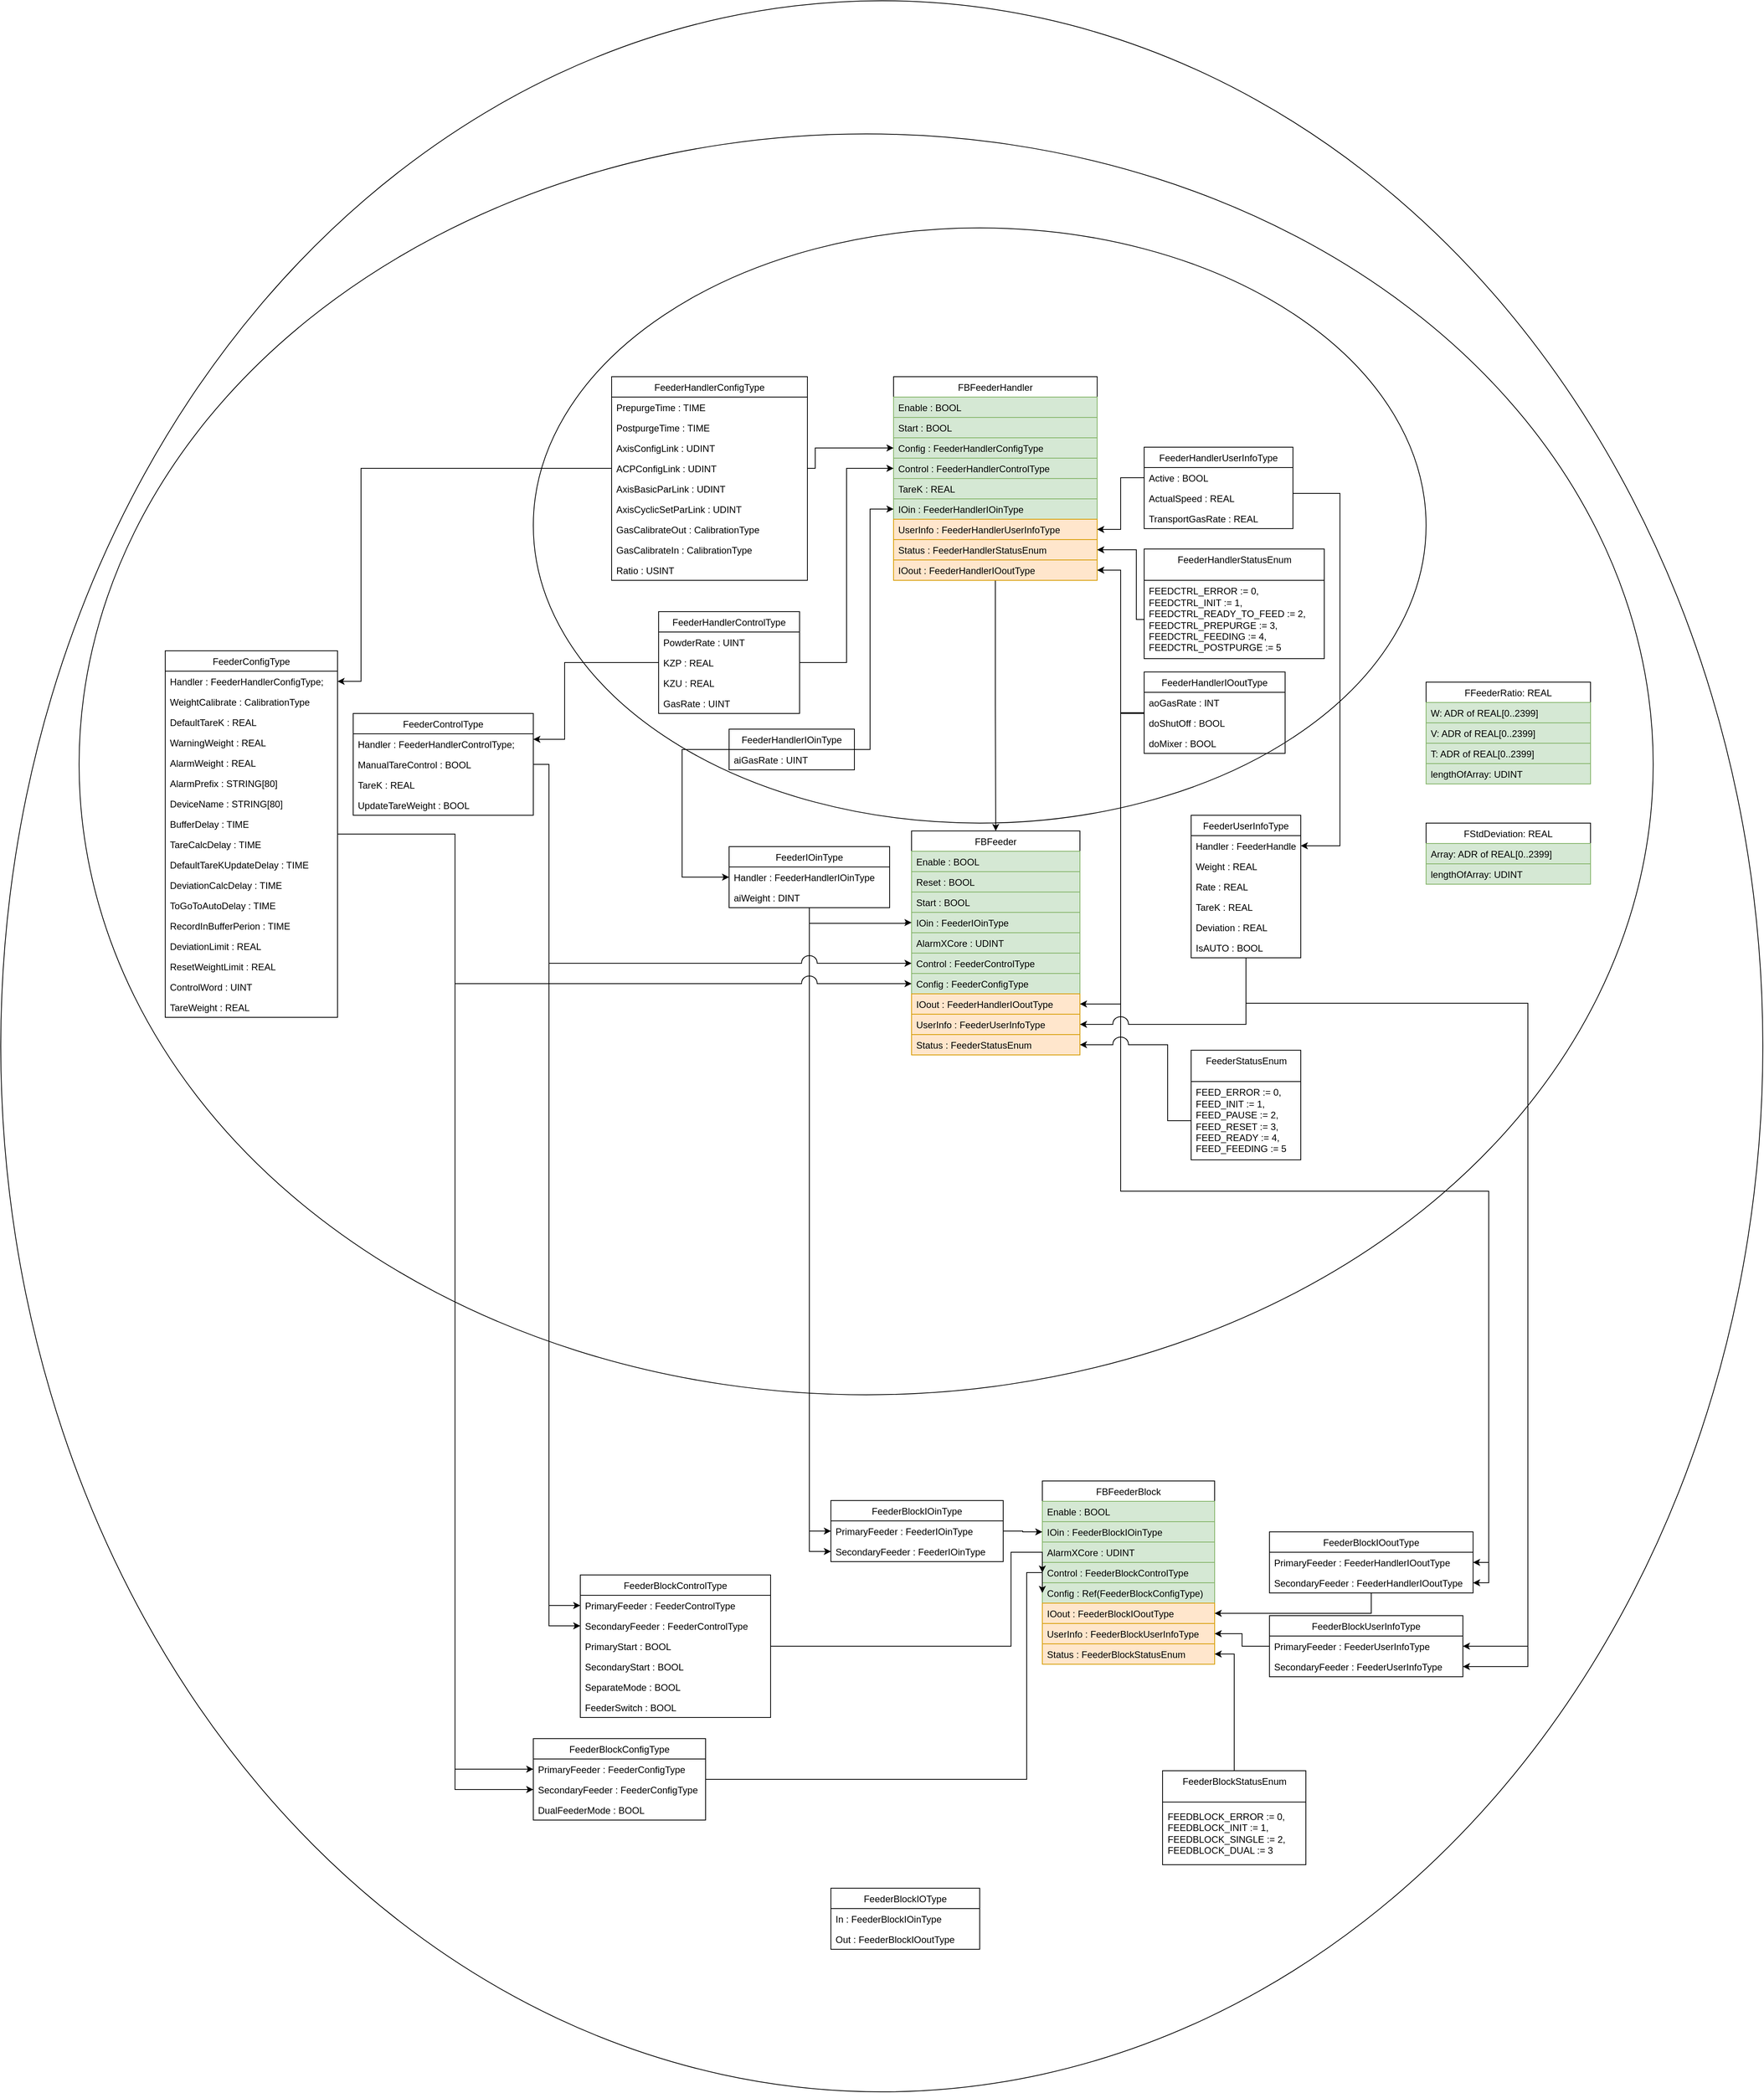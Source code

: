 <mxfile version="14.4.3" type="device"><diagram id="PFx3StOOT5Sb36CSSiI3" name="FeederLib"><mxGraphModel dx="2500" dy="2136" grid="1" gridSize="10" guides="1" tooltips="1" connect="1" arrows="1" fold="1" page="1" pageScale="1" pageWidth="827" pageHeight="1169" math="0" shadow="0"><root><mxCell id="0"/><mxCell id="1" parent="0"/><mxCell id="5u2CHiHhPPnawDWOBCw7-162" value="" style="ellipse;whiteSpace=wrap;html=1;" parent="1" vertex="1"><mxGeometry x="-820" y="-450" width="2250" height="2670" as="geometry"/></mxCell><mxCell id="5u2CHiHhPPnawDWOBCw7-134" style="edgeStyle=orthogonalEdgeStyle;rounded=0;orthogonalLoop=1;jettySize=auto;html=1;entryX=0;entryY=0.5;entryDx=0;entryDy=0;" parent="1" source="5u2CHiHhPPnawDWOBCw7-79" target="5u2CHiHhPPnawDWOBCw7-122" edge="1"><mxGeometry relative="1" as="geometry"/></mxCell><mxCell id="5u2CHiHhPPnawDWOBCw7-106" value="" style="ellipse;whiteSpace=wrap;html=1;" parent="1" vertex="1"><mxGeometry x="-720" y="-280" width="2010" height="1610" as="geometry"/></mxCell><mxCell id="5u2CHiHhPPnawDWOBCw7-103" value="" style="ellipse;whiteSpace=wrap;html=1;" parent="1" vertex="1"><mxGeometry x="-140" y="-160" width="1140" height="760" as="geometry"/></mxCell><mxCell id="8RqYF1YP7LYsvaY_RTSI-1" value="FFeederRatio: REAL" style="swimlane;fontStyle=0;childLayout=stackLayout;horizontal=1;startSize=26;fillColor=none;horizontalStack=0;resizeParent=1;resizeParentMax=0;resizeLast=0;collapsible=1;marginBottom=0;" parent="1" vertex="1"><mxGeometry x="1000" y="420" width="210" height="130" as="geometry"/></mxCell><mxCell id="8RqYF1YP7LYsvaY_RTSI-2" value="W: ADR of REAL[0..2399]" style="text;strokeColor=#82b366;fillColor=#d5e8d4;align=left;verticalAlign=top;spacingLeft=4;spacingRight=4;overflow=hidden;rotatable=0;points=[[0,0.5],[1,0.5]];portConstraint=eastwest;" parent="8RqYF1YP7LYsvaY_RTSI-1" vertex="1"><mxGeometry y="26" width="210" height="26" as="geometry"/></mxCell><mxCell id="8RqYF1YP7LYsvaY_RTSI-3" value="V: ADR of REAL[0..2399]" style="text;strokeColor=#82b366;fillColor=#d5e8d4;align=left;verticalAlign=top;spacingLeft=4;spacingRight=4;overflow=hidden;rotatable=0;points=[[0,0.5],[1,0.5]];portConstraint=eastwest;" parent="8RqYF1YP7LYsvaY_RTSI-1" vertex="1"><mxGeometry y="52" width="210" height="26" as="geometry"/></mxCell><mxCell id="8RqYF1YP7LYsvaY_RTSI-4" value="T: ADR of REAL[0..2399]" style="text;strokeColor=#82b366;fillColor=#d5e8d4;align=left;verticalAlign=top;spacingLeft=4;spacingRight=4;overflow=hidden;rotatable=0;points=[[0,0.5],[1,0.5]];portConstraint=eastwest;" parent="8RqYF1YP7LYsvaY_RTSI-1" vertex="1"><mxGeometry y="78" width="210" height="26" as="geometry"/></mxCell><mxCell id="8RqYF1YP7LYsvaY_RTSI-9" value="lengthOfArray: UDINT" style="text;strokeColor=#82b366;fillColor=#d5e8d4;align=left;verticalAlign=top;spacingLeft=4;spacingRight=4;overflow=hidden;rotatable=0;points=[[0,0.5],[1,0.5]];portConstraint=eastwest;" parent="8RqYF1YP7LYsvaY_RTSI-1" vertex="1"><mxGeometry y="104" width="210" height="26" as="geometry"/></mxCell><mxCell id="8RqYF1YP7LYsvaY_RTSI-5" value="FStdDeviation: REAL" style="swimlane;fontStyle=0;childLayout=stackLayout;horizontal=1;startSize=26;fillColor=none;horizontalStack=0;resizeParent=1;resizeParentMax=0;resizeLast=0;collapsible=1;marginBottom=0;" parent="1" vertex="1"><mxGeometry x="1000" y="600" width="210" height="78" as="geometry"/></mxCell><mxCell id="8RqYF1YP7LYsvaY_RTSI-6" value="Array: ADR of REAL[0..2399]" style="text;strokeColor=#82b366;fillColor=#d5e8d4;align=left;verticalAlign=top;spacingLeft=4;spacingRight=4;overflow=hidden;rotatable=0;points=[[0,0.5],[1,0.5]];portConstraint=eastwest;" parent="8RqYF1YP7LYsvaY_RTSI-5" vertex="1"><mxGeometry y="26" width="210" height="26" as="geometry"/></mxCell><mxCell id="8RqYF1YP7LYsvaY_RTSI-10" value="lengthOfArray: UDINT" style="text;strokeColor=#82b366;fillColor=#d5e8d4;align=left;verticalAlign=top;spacingLeft=4;spacingRight=4;overflow=hidden;rotatable=0;points=[[0,0.5],[1,0.5]];portConstraint=eastwest;" parent="8RqYF1YP7LYsvaY_RTSI-5" vertex="1"><mxGeometry y="52" width="210" height="26" as="geometry"/></mxCell><mxCell id="5u2CHiHhPPnawDWOBCw7-104" style="edgeStyle=orthogonalEdgeStyle;rounded=0;orthogonalLoop=1;jettySize=auto;html=1;entryX=0.5;entryY=0;entryDx=0;entryDy=0;" parent="1" source="KGiJRa7N34MiHcjZJKV6-1" target="5u2CHiHhPPnawDWOBCw7-32" edge="1"><mxGeometry relative="1" as="geometry"/></mxCell><mxCell id="KGiJRa7N34MiHcjZJKV6-1" value="FBFeederHandler" style="swimlane;fontStyle=0;childLayout=stackLayout;horizontal=1;startSize=26;fillColor=none;horizontalStack=0;resizeParent=1;resizeParentMax=0;resizeLast=0;collapsible=1;marginBottom=0;" parent="1" vertex="1"><mxGeometry x="320" y="30" width="260" height="260" as="geometry"/></mxCell><mxCell id="5u2CHiHhPPnawDWOBCw7-23" value="Enable : BOOL" style="text;strokeColor=#82b366;fillColor=#d5e8d4;align=left;verticalAlign=top;spacingLeft=4;spacingRight=4;overflow=hidden;rotatable=0;points=[[0,0.5],[1,0.5]];portConstraint=eastwest;" parent="KGiJRa7N34MiHcjZJKV6-1" vertex="1"><mxGeometry y="26" width="260" height="26" as="geometry"/></mxCell><mxCell id="KGiJRa7N34MiHcjZJKV6-2" value="Start : BOOL" style="text;strokeColor=#82b366;fillColor=#d5e8d4;align=left;verticalAlign=top;spacingLeft=4;spacingRight=4;overflow=hidden;rotatable=0;points=[[0,0.5],[1,0.5]];portConstraint=eastwest;" parent="KGiJRa7N34MiHcjZJKV6-1" vertex="1"><mxGeometry y="52" width="260" height="26" as="geometry"/></mxCell><mxCell id="KGiJRa7N34MiHcjZJKV6-3" value="Config : FeederHandlerConfigType" style="text;strokeColor=#82b366;fillColor=#d5e8d4;align=left;verticalAlign=top;spacingLeft=4;spacingRight=4;overflow=hidden;rotatable=0;points=[[0,0.5],[1,0.5]];portConstraint=eastwest;" parent="KGiJRa7N34MiHcjZJKV6-1" vertex="1"><mxGeometry y="78" width="260" height="26" as="geometry"/></mxCell><mxCell id="KGiJRa7N34MiHcjZJKV6-6" value="Control : FeederHandlerControlType" style="text;strokeColor=#82b366;fillColor=#d5e8d4;align=left;verticalAlign=top;spacingLeft=4;spacingRight=4;overflow=hidden;rotatable=0;points=[[0,0.5],[1,0.5]];portConstraint=eastwest;" parent="KGiJRa7N34MiHcjZJKV6-1" vertex="1"><mxGeometry y="104" width="260" height="26" as="geometry"/></mxCell><mxCell id="KGiJRa7N34MiHcjZJKV6-4" value="TareK : REAL" style="text;strokeColor=#82b366;fillColor=#d5e8d4;align=left;verticalAlign=top;spacingLeft=4;spacingRight=4;overflow=hidden;rotatable=0;points=[[0,0.5],[1,0.5]];portConstraint=eastwest;" parent="KGiJRa7N34MiHcjZJKV6-1" vertex="1"><mxGeometry y="130" width="260" height="26" as="geometry"/></mxCell><mxCell id="KGiJRa7N34MiHcjZJKV6-9" value="IOin : FeederHandlerIOinType" style="text;strokeColor=#82b366;fillColor=#d5e8d4;align=left;verticalAlign=top;spacingLeft=4;spacingRight=4;overflow=hidden;rotatable=0;points=[[0,0.5],[1,0.5]];portConstraint=eastwest;" parent="KGiJRa7N34MiHcjZJKV6-1" vertex="1"><mxGeometry y="156" width="260" height="26" as="geometry"/></mxCell><mxCell id="KGiJRa7N34MiHcjZJKV6-15" value="UserInfo : FeederHandlerUserInfoType" style="text;strokeColor=#d79b00;fillColor=#ffe6cc;align=left;verticalAlign=top;spacingLeft=4;spacingRight=4;overflow=hidden;rotatable=0;points=[[0,0.5],[1,0.5]];portConstraint=eastwest;" parent="KGiJRa7N34MiHcjZJKV6-1" vertex="1"><mxGeometry y="182" width="260" height="26" as="geometry"/></mxCell><mxCell id="KGiJRa7N34MiHcjZJKV6-14" value="Status : FeederHandlerStatusEnum" style="text;strokeColor=#d79b00;fillColor=#ffe6cc;align=left;verticalAlign=top;spacingLeft=4;spacingRight=4;overflow=hidden;rotatable=0;points=[[0,0.5],[1,0.5]];portConstraint=eastwest;" parent="KGiJRa7N34MiHcjZJKV6-1" vertex="1"><mxGeometry y="208" width="260" height="26" as="geometry"/></mxCell><mxCell id="KGiJRa7N34MiHcjZJKV6-13" value="IOout : FeederHandlerIOoutType" style="text;strokeColor=#d79b00;fillColor=#ffe6cc;align=left;verticalAlign=top;spacingLeft=4;spacingRight=4;overflow=hidden;rotatable=0;points=[[0,0.5],[1,0.5]];portConstraint=eastwest;" parent="KGiJRa7N34MiHcjZJKV6-1" vertex="1"><mxGeometry y="234" width="260" height="26" as="geometry"/></mxCell><mxCell id="KGiJRa7N34MiHcjZJKV6-16" value="FeederHandlerStatusEnum" style="swimlane;fontStyle=0;align=center;verticalAlign=top;childLayout=stackLayout;horizontal=1;startSize=40;horizontalStack=0;resizeParent=1;resizeParentMax=0;resizeLast=0;collapsible=0;marginBottom=0;html=1;" parent="1" vertex="1"><mxGeometry x="640" y="250" width="230" height="140" as="geometry"/></mxCell><mxCell id="KGiJRa7N34MiHcjZJKV6-17" value="&lt;div&gt;FEEDCTRL_ERROR := 0,&lt;/div&gt;&lt;div&gt;&lt;span&gt;&#9;&#9;&lt;/span&gt;FEEDCTRL_INIT := 1,&lt;/div&gt;&lt;div&gt;&lt;span&gt;&#9;&#9;&lt;/span&gt;FEEDCTRL_READY_TO_FEED := 2,&lt;/div&gt;&lt;div&gt;&lt;span&gt;&#9;&#9;&lt;/span&gt;FEEDCTRL_PREPURGE := 3,&lt;/div&gt;&lt;div&gt;&lt;span&gt;&#9;&#9;&lt;/span&gt;FEEDCTRL_FEEDING := 4,&lt;/div&gt;&lt;div&gt;&lt;span&gt;&#9;&#9;&lt;/span&gt;FEEDCTRL_POSTPURGE := 5&lt;/div&gt;" style="text;html=1;strokeColor=none;fillColor=none;align=left;verticalAlign=middle;spacingLeft=4;spacingRight=4;overflow=hidden;rotatable=0;points=[[0,0.5],[1,0.5]];portConstraint=eastwest;" parent="KGiJRa7N34MiHcjZJKV6-16" vertex="1"><mxGeometry y="40" width="230" height="100" as="geometry"/></mxCell><mxCell id="OFoo3zkViVfOqVARosol-1" value="FeederHandlerControlType" style="swimlane;fontStyle=0;childLayout=stackLayout;horizontal=1;startSize=26;fillColor=none;horizontalStack=0;resizeParent=1;resizeParentMax=0;resizeLast=0;collapsible=1;marginBottom=0;" parent="1" vertex="1"><mxGeometry x="20" y="330" width="180" height="130" as="geometry"/></mxCell><mxCell id="OFoo3zkViVfOqVARosol-2" value="PowderRate : UINT" style="text;strokeColor=none;fillColor=none;align=left;verticalAlign=top;spacingLeft=4;spacingRight=4;overflow=hidden;rotatable=0;points=[[0,0.5],[1,0.5]];portConstraint=eastwest;" parent="OFoo3zkViVfOqVARosol-1" vertex="1"><mxGeometry y="26" width="180" height="26" as="geometry"/></mxCell><mxCell id="OFoo3zkViVfOqVARosol-3" value="KZP : REAL" style="text;strokeColor=none;fillColor=none;align=left;verticalAlign=top;spacingLeft=4;spacingRight=4;overflow=hidden;rotatable=0;points=[[0,0.5],[1,0.5]];portConstraint=eastwest;" parent="OFoo3zkViVfOqVARosol-1" vertex="1"><mxGeometry y="52" width="180" height="26" as="geometry"/></mxCell><mxCell id="OFoo3zkViVfOqVARosol-4" value="KZU : REAL" style="text;strokeColor=none;fillColor=none;align=left;verticalAlign=top;spacingLeft=4;spacingRight=4;overflow=hidden;rotatable=0;points=[[0,0.5],[1,0.5]];portConstraint=eastwest;" parent="OFoo3zkViVfOqVARosol-1" vertex="1"><mxGeometry y="78" width="180" height="26" as="geometry"/></mxCell><mxCell id="5u2CHiHhPPnawDWOBCw7-1" value="GasRate : UINT" style="text;strokeColor=none;fillColor=none;align=left;verticalAlign=top;spacingLeft=4;spacingRight=4;overflow=hidden;rotatable=0;points=[[0,0.5],[1,0.5]];portConstraint=eastwest;" parent="OFoo3zkViVfOqVARosol-1" vertex="1"><mxGeometry y="104" width="180" height="26" as="geometry"/></mxCell><mxCell id="OFoo3zkViVfOqVARosol-5" value="FeederHandlerConfigType" style="swimlane;fontStyle=0;childLayout=stackLayout;horizontal=1;startSize=26;fillColor=none;horizontalStack=0;resizeParent=1;resizeParentMax=0;resizeLast=0;collapsible=1;marginBottom=0;" parent="1" vertex="1"><mxGeometry x="-40" y="30" width="250" height="260" as="geometry"/></mxCell><mxCell id="OFoo3zkViVfOqVARosol-6" value="PrepurgeTime : TIME" style="text;strokeColor=none;fillColor=none;align=left;verticalAlign=top;spacingLeft=4;spacingRight=4;overflow=hidden;rotatable=0;points=[[0,0.5],[1,0.5]];portConstraint=eastwest;" parent="OFoo3zkViVfOqVARosol-5" vertex="1"><mxGeometry y="26" width="250" height="26" as="geometry"/></mxCell><mxCell id="OFoo3zkViVfOqVARosol-7" value="PostpurgeTime : TIME" style="text;strokeColor=none;fillColor=none;align=left;verticalAlign=top;spacingLeft=4;spacingRight=4;overflow=hidden;rotatable=0;points=[[0,0.5],[1,0.5]];portConstraint=eastwest;" parent="OFoo3zkViVfOqVARosol-5" vertex="1"><mxGeometry y="52" width="250" height="26" as="geometry"/></mxCell><mxCell id="OFoo3zkViVfOqVARosol-8" value="AxisConfigLink : UDINT" style="text;strokeColor=none;fillColor=none;align=left;verticalAlign=top;spacingLeft=4;spacingRight=4;overflow=hidden;rotatable=0;points=[[0,0.5],[1,0.5]];portConstraint=eastwest;" parent="OFoo3zkViVfOqVARosol-5" vertex="1"><mxGeometry y="78" width="250" height="26" as="geometry"/></mxCell><mxCell id="5u2CHiHhPPnawDWOBCw7-2" value="ACPConfigLink : UDINT" style="text;strokeColor=none;fillColor=none;align=left;verticalAlign=top;spacingLeft=4;spacingRight=4;overflow=hidden;rotatable=0;points=[[0,0.5],[1,0.5]];portConstraint=eastwest;" parent="OFoo3zkViVfOqVARosol-5" vertex="1"><mxGeometry y="104" width="250" height="26" as="geometry"/></mxCell><mxCell id="5u2CHiHhPPnawDWOBCw7-5" value="AxisBasicParLink : UDINT" style="text;strokeColor=none;fillColor=none;align=left;verticalAlign=top;spacingLeft=4;spacingRight=4;overflow=hidden;rotatable=0;points=[[0,0.5],[1,0.5]];portConstraint=eastwest;" parent="OFoo3zkViVfOqVARosol-5" vertex="1"><mxGeometry y="130" width="250" height="26" as="geometry"/></mxCell><mxCell id="5u2CHiHhPPnawDWOBCw7-4" value="AxisCyclicSetParLink : UDINT" style="text;strokeColor=none;fillColor=none;align=left;verticalAlign=top;spacingLeft=4;spacingRight=4;overflow=hidden;rotatable=0;points=[[0,0.5],[1,0.5]];portConstraint=eastwest;" parent="OFoo3zkViVfOqVARosol-5" vertex="1"><mxGeometry y="156" width="250" height="26" as="geometry"/></mxCell><mxCell id="5u2CHiHhPPnawDWOBCw7-3" value="GasCalibrateOut : CalibrationType" style="text;strokeColor=none;fillColor=none;align=left;verticalAlign=top;spacingLeft=4;spacingRight=4;overflow=hidden;rotatable=0;points=[[0,0.5],[1,0.5]];portConstraint=eastwest;" parent="OFoo3zkViVfOqVARosol-5" vertex="1"><mxGeometry y="182" width="250" height="26" as="geometry"/></mxCell><mxCell id="mauiOWJQkR4dMBr0RrGi-1" value="GasCalibrateIn : CalibrationType" style="text;strokeColor=none;fillColor=none;align=left;verticalAlign=top;spacingLeft=4;spacingRight=4;overflow=hidden;rotatable=0;points=[[0,0.5],[1,0.5]];portConstraint=eastwest;" parent="OFoo3zkViVfOqVARosol-5" vertex="1"><mxGeometry y="208" width="250" height="26" as="geometry"/></mxCell><mxCell id="5u2CHiHhPPnawDWOBCw7-6" value="Ratio : USINT" style="text;strokeColor=none;fillColor=none;align=left;verticalAlign=top;spacingLeft=4;spacingRight=4;overflow=hidden;rotatable=0;points=[[0,0.5],[1,0.5]];portConstraint=eastwest;" parent="OFoo3zkViVfOqVARosol-5" vertex="1"><mxGeometry y="234" width="250" height="26" as="geometry"/></mxCell><mxCell id="5u2CHiHhPPnawDWOBCw7-155" style="edgeStyle=orthogonalEdgeStyle;rounded=0;jumpStyle=arc;jumpSize=20;orthogonalLoop=1;jettySize=auto;html=1;entryX=1;entryY=0.5;entryDx=0;entryDy=0;" parent="1" source="5u2CHiHhPPnawDWOBCw7-7" target="5u2CHiHhPPnawDWOBCw7-125" edge="1"><mxGeometry relative="1" as="geometry"><Array as="points"><mxPoint x="610" y="459"/><mxPoint x="610" y="1070"/><mxPoint x="1080" y="1070"/><mxPoint x="1080" y="1544"/></Array></mxGeometry></mxCell><mxCell id="5u2CHiHhPPnawDWOBCw7-156" style="edgeStyle=orthogonalEdgeStyle;rounded=0;jumpStyle=arc;jumpSize=20;orthogonalLoop=1;jettySize=auto;html=1;entryX=1;entryY=0.5;entryDx=0;entryDy=0;" parent="1" source="5u2CHiHhPPnawDWOBCw7-7" target="5u2CHiHhPPnawDWOBCw7-126" edge="1"><mxGeometry relative="1" as="geometry"><Array as="points"><mxPoint x="610" y="459"/><mxPoint x="610" y="1070"/><mxPoint x="1080" y="1070"/><mxPoint x="1080" y="1570"/></Array></mxGeometry></mxCell><mxCell id="5u2CHiHhPPnawDWOBCw7-7" value="FeederHandlerIOoutType" style="swimlane;fontStyle=0;childLayout=stackLayout;horizontal=1;startSize=26;fillColor=none;horizontalStack=0;resizeParent=1;resizeParentMax=0;resizeLast=0;collapsible=1;marginBottom=0;" parent="1" vertex="1"><mxGeometry x="640" y="407" width="180" height="104" as="geometry"/></mxCell><mxCell id="5u2CHiHhPPnawDWOBCw7-8" value="aoGasRate : INT" style="text;strokeColor=none;fillColor=none;align=left;verticalAlign=top;spacingLeft=4;spacingRight=4;overflow=hidden;rotatable=0;points=[[0,0.5],[1,0.5]];portConstraint=eastwest;" parent="5u2CHiHhPPnawDWOBCw7-7" vertex="1"><mxGeometry y="26" width="180" height="26" as="geometry"/></mxCell><mxCell id="5u2CHiHhPPnawDWOBCw7-9" value="doShutOff : BOOL" style="text;strokeColor=none;fillColor=none;align=left;verticalAlign=top;spacingLeft=4;spacingRight=4;overflow=hidden;rotatable=0;points=[[0,0.5],[1,0.5]];portConstraint=eastwest;" parent="5u2CHiHhPPnawDWOBCw7-7" vertex="1"><mxGeometry y="52" width="180" height="26" as="geometry"/></mxCell><mxCell id="5u2CHiHhPPnawDWOBCw7-10" value="doMixer : BOOL" style="text;strokeColor=none;fillColor=none;align=left;verticalAlign=top;spacingLeft=4;spacingRight=4;overflow=hidden;rotatable=0;points=[[0,0.5],[1,0.5]];portConstraint=eastwest;" parent="5u2CHiHhPPnawDWOBCw7-7" vertex="1"><mxGeometry y="78" width="180" height="26" as="geometry"/></mxCell><mxCell id="5u2CHiHhPPnawDWOBCw7-27" style="edgeStyle=orthogonalEdgeStyle;rounded=0;orthogonalLoop=1;jettySize=auto;html=1;exitX=1;exitY=0.5;exitDx=0;exitDy=0;" parent="1" source="5u2CHiHhPPnawDWOBCw7-11" target="KGiJRa7N34MiHcjZJKV6-9" edge="1"><mxGeometry relative="1" as="geometry"><Array as="points"><mxPoint x="290" y="506"/><mxPoint x="290" y="199"/></Array></mxGeometry></mxCell><mxCell id="5u2CHiHhPPnawDWOBCw7-91" style="edgeStyle=orthogonalEdgeStyle;rounded=0;orthogonalLoop=1;jettySize=auto;html=1;" parent="1" source="5u2CHiHhPPnawDWOBCw7-11" target="5u2CHiHhPPnawDWOBCw7-80" edge="1"><mxGeometry relative="1" as="geometry"><Array as="points"><mxPoint x="50" y="506.0"/><mxPoint x="50" y="669"/></Array></mxGeometry></mxCell><mxCell id="5u2CHiHhPPnawDWOBCw7-11" value="FeederHandlerIOinType" style="swimlane;fontStyle=0;childLayout=stackLayout;horizontal=1;startSize=26;fillColor=none;horizontalStack=0;resizeParent=1;resizeParentMax=0;resizeLast=0;collapsible=1;marginBottom=0;" parent="1" vertex="1"><mxGeometry x="110" y="480" width="160" height="52" as="geometry"/></mxCell><mxCell id="5u2CHiHhPPnawDWOBCw7-12" value="aiGasRate : UINT" style="text;strokeColor=none;fillColor=none;align=left;verticalAlign=top;spacingLeft=4;spacingRight=4;overflow=hidden;rotatable=0;points=[[0,0.5],[1,0.5]];portConstraint=eastwest;" parent="5u2CHiHhPPnawDWOBCw7-11" vertex="1"><mxGeometry y="26" width="160" height="26" as="geometry"/></mxCell><mxCell id="5u2CHiHhPPnawDWOBCw7-102" style="edgeStyle=orthogonalEdgeStyle;rounded=0;orthogonalLoop=1;jettySize=auto;html=1;entryX=1;entryY=0.5;entryDx=0;entryDy=0;" parent="1" source="5u2CHiHhPPnawDWOBCw7-15" target="5u2CHiHhPPnawDWOBCw7-93" edge="1"><mxGeometry relative="1" as="geometry"><Array as="points"><mxPoint x="890" y="179"/><mxPoint x="890" y="629"/></Array></mxGeometry></mxCell><mxCell id="5u2CHiHhPPnawDWOBCw7-15" value="FeederHandlerUserInfoType" style="swimlane;fontStyle=0;childLayout=stackLayout;horizontal=1;startSize=26;fillColor=none;horizontalStack=0;resizeParent=1;resizeParentMax=0;resizeLast=0;collapsible=1;marginBottom=0;" parent="1" vertex="1"><mxGeometry x="640" y="120" width="190" height="104" as="geometry"/></mxCell><mxCell id="5u2CHiHhPPnawDWOBCw7-16" value="Active : BOOL" style="text;strokeColor=none;fillColor=none;align=left;verticalAlign=top;spacingLeft=4;spacingRight=4;overflow=hidden;rotatable=0;points=[[0,0.5],[1,0.5]];portConstraint=eastwest;" parent="5u2CHiHhPPnawDWOBCw7-15" vertex="1"><mxGeometry y="26" width="190" height="26" as="geometry"/></mxCell><mxCell id="5u2CHiHhPPnawDWOBCw7-17" value="ActualSpeed : REAL" style="text;strokeColor=none;fillColor=none;align=left;verticalAlign=top;spacingLeft=4;spacingRight=4;overflow=hidden;rotatable=0;points=[[0,0.5],[1,0.5]];portConstraint=eastwest;" parent="5u2CHiHhPPnawDWOBCw7-15" vertex="1"><mxGeometry y="52" width="190" height="26" as="geometry"/></mxCell><mxCell id="mauiOWJQkR4dMBr0RrGi-2" value="TransportGasRate : REAL" style="text;strokeColor=none;fillColor=none;align=left;verticalAlign=top;spacingLeft=4;spacingRight=4;overflow=hidden;rotatable=0;points=[[0,0.5],[1,0.5]];portConstraint=eastwest;" parent="5u2CHiHhPPnawDWOBCw7-15" vertex="1"><mxGeometry y="78" width="190" height="26" as="geometry"/></mxCell><mxCell id="5u2CHiHhPPnawDWOBCw7-25" style="edgeStyle=orthogonalEdgeStyle;rounded=0;orthogonalLoop=1;jettySize=auto;html=1;exitX=1;exitY=0.5;exitDx=0;exitDy=0;" parent="1" source="5u2CHiHhPPnawDWOBCw7-2" target="KGiJRa7N34MiHcjZJKV6-3" edge="1"><mxGeometry relative="1" as="geometry"><Array as="points"><mxPoint x="220" y="147"/><mxPoint x="220" y="121"/></Array></mxGeometry></mxCell><mxCell id="5u2CHiHhPPnawDWOBCw7-26" style="edgeStyle=orthogonalEdgeStyle;rounded=0;orthogonalLoop=1;jettySize=auto;html=1;exitX=1;exitY=0.5;exitDx=0;exitDy=0;entryX=0;entryY=0.5;entryDx=0;entryDy=0;" parent="1" source="OFoo3zkViVfOqVARosol-3" target="KGiJRa7N34MiHcjZJKV6-6" edge="1"><mxGeometry relative="1" as="geometry"/></mxCell><mxCell id="5u2CHiHhPPnawDWOBCw7-28" style="edgeStyle=orthogonalEdgeStyle;rounded=0;orthogonalLoop=1;jettySize=auto;html=1;exitX=0;exitY=0.5;exitDx=0;exitDy=0;" parent="1" source="KGiJRa7N34MiHcjZJKV6-17" target="KGiJRa7N34MiHcjZJKV6-14" edge="1"><mxGeometry relative="1" as="geometry"><Array as="points"><mxPoint x="630" y="340"/><mxPoint x="630" y="251"/></Array></mxGeometry></mxCell><mxCell id="5u2CHiHhPPnawDWOBCw7-29" style="edgeStyle=orthogonalEdgeStyle;rounded=0;orthogonalLoop=1;jettySize=auto;html=1;exitX=0;exitY=0.5;exitDx=0;exitDy=0;entryX=1;entryY=0.5;entryDx=0;entryDy=0;" parent="1" source="5u2CHiHhPPnawDWOBCw7-9" target="KGiJRa7N34MiHcjZJKV6-13" edge="1"><mxGeometry relative="1" as="geometry"><Array as="points"><mxPoint x="640" y="460"/><mxPoint x="610" y="460"/><mxPoint x="610" y="277"/></Array></mxGeometry></mxCell><mxCell id="5u2CHiHhPPnawDWOBCw7-31" style="edgeStyle=orthogonalEdgeStyle;rounded=0;orthogonalLoop=1;jettySize=auto;html=1;exitX=0;exitY=0.5;exitDx=0;exitDy=0;entryX=1;entryY=0.75;entryDx=0;entryDy=0;" parent="1" source="5u2CHiHhPPnawDWOBCw7-16" target="KGiJRa7N34MiHcjZJKV6-1" edge="1"><mxGeometry relative="1" as="geometry"/></mxCell><mxCell id="5u2CHiHhPPnawDWOBCw7-32" value="FBFeeder" style="swimlane;fontStyle=0;childLayout=stackLayout;horizontal=1;startSize=26;fillColor=none;horizontalStack=0;resizeParent=1;resizeParentMax=0;resizeLast=0;collapsible=1;marginBottom=0;" parent="1" vertex="1"><mxGeometry x="343" y="610" width="215" height="286" as="geometry"/></mxCell><mxCell id="5u2CHiHhPPnawDWOBCw7-33" value="Enable : BOOL" style="text;strokeColor=#82b366;fillColor=#d5e8d4;align=left;verticalAlign=top;spacingLeft=4;spacingRight=4;overflow=hidden;rotatable=0;points=[[0,0.5],[1,0.5]];portConstraint=eastwest;" parent="5u2CHiHhPPnawDWOBCw7-32" vertex="1"><mxGeometry y="26" width="215" height="26" as="geometry"/></mxCell><mxCell id="5u2CHiHhPPnawDWOBCw7-43" value="Reset : BOOL" style="text;strokeColor=#82b366;fillColor=#d5e8d4;align=left;verticalAlign=top;spacingLeft=4;spacingRight=4;overflow=hidden;rotatable=0;points=[[0,0.5],[1,0.5]];portConstraint=eastwest;" parent="5u2CHiHhPPnawDWOBCw7-32" vertex="1"><mxGeometry y="52" width="215" height="26" as="geometry"/></mxCell><mxCell id="5u2CHiHhPPnawDWOBCw7-42" value="Start : BOOL" style="text;strokeColor=#82b366;fillColor=#d5e8d4;align=left;verticalAlign=top;spacingLeft=4;spacingRight=4;overflow=hidden;rotatable=0;points=[[0,0.5],[1,0.5]];portConstraint=eastwest;" parent="5u2CHiHhPPnawDWOBCw7-32" vertex="1"><mxGeometry y="78" width="215" height="26" as="geometry"/></mxCell><mxCell id="5u2CHiHhPPnawDWOBCw7-39" value="IOin : FeederIOinType" style="text;strokeColor=#82b366;fillColor=#d5e8d4;align=left;verticalAlign=top;spacingLeft=4;spacingRight=4;overflow=hidden;rotatable=0;points=[[0,0.5],[1,0.5]];portConstraint=eastwest;" parent="5u2CHiHhPPnawDWOBCw7-32" vertex="1"><mxGeometry y="104" width="215" height="26" as="geometry"/></mxCell><mxCell id="jcFGs0P9IIR-oYQW2AIj-1" value="AlarmXCore : UDINT" style="text;strokeColor=#82b366;fillColor=#d5e8d4;align=left;verticalAlign=top;spacingLeft=4;spacingRight=4;overflow=hidden;rotatable=0;points=[[0,0.5],[1,0.5]];portConstraint=eastwest;" vertex="1" parent="5u2CHiHhPPnawDWOBCw7-32"><mxGeometry y="130" width="215" height="26" as="geometry"/></mxCell><mxCell id="5u2CHiHhPPnawDWOBCw7-40" value="Control : FeederControlType" style="text;strokeColor=#82b366;fillColor=#d5e8d4;align=left;verticalAlign=top;spacingLeft=4;spacingRight=4;overflow=hidden;rotatable=0;points=[[0,0.5],[1,0.5]];portConstraint=eastwest;" parent="5u2CHiHhPPnawDWOBCw7-32" vertex="1"><mxGeometry y="156" width="215" height="26" as="geometry"/></mxCell><mxCell id="5u2CHiHhPPnawDWOBCw7-41" value="Config : FeederConfigType" style="text;strokeColor=#82b366;fillColor=#d5e8d4;align=left;verticalAlign=top;spacingLeft=4;spacingRight=4;overflow=hidden;rotatable=0;points=[[0,0.5],[1,0.5]];portConstraint=eastwest;" parent="5u2CHiHhPPnawDWOBCw7-32" vertex="1"><mxGeometry y="182" width="215" height="26" as="geometry"/></mxCell><mxCell id="5u2CHiHhPPnawDWOBCw7-38" value="IOout : FeederHandlerIOoutType" style="text;strokeColor=#d79b00;fillColor=#ffe6cc;align=left;verticalAlign=top;spacingLeft=4;spacingRight=4;overflow=hidden;rotatable=0;points=[[0,0.5],[1,0.5]];portConstraint=eastwest;" parent="5u2CHiHhPPnawDWOBCw7-32" vertex="1"><mxGeometry y="208" width="215" height="26" as="geometry"/></mxCell><mxCell id="5u2CHiHhPPnawDWOBCw7-34" value="UserInfo : FeederUserInfoType" style="text;strokeColor=#d79b00;fillColor=#ffe6cc;align=left;verticalAlign=top;spacingLeft=4;spacingRight=4;overflow=hidden;rotatable=0;points=[[0,0.5],[1,0.5]];portConstraint=eastwest;" parent="5u2CHiHhPPnawDWOBCw7-32" vertex="1"><mxGeometry y="234" width="215" height="26" as="geometry"/></mxCell><mxCell id="5u2CHiHhPPnawDWOBCw7-36" value="Status : FeederStatusEnum &#10;" style="text;strokeColor=#d79b00;fillColor=#ffe6cc;align=left;verticalAlign=top;spacingLeft=4;spacingRight=4;overflow=hidden;rotatable=0;points=[[0,0.5],[1,0.5]];portConstraint=eastwest;" parent="5u2CHiHhPPnawDWOBCw7-32" vertex="1"><mxGeometry y="260" width="215" height="26" as="geometry"/></mxCell><mxCell id="5u2CHiHhPPnawDWOBCw7-44" value="FBFeederBlock" style="swimlane;fontStyle=0;childLayout=stackLayout;horizontal=1;startSize=26;fillColor=none;horizontalStack=0;resizeParent=1;resizeParentMax=0;resizeLast=0;collapsible=1;marginBottom=0;" parent="1" vertex="1"><mxGeometry x="510" y="1440" width="220" height="234" as="geometry"/></mxCell><mxCell id="5u2CHiHhPPnawDWOBCw7-45" value="Enable : BOOL" style="text;strokeColor=#82b366;fillColor=#d5e8d4;align=left;verticalAlign=top;spacingLeft=4;spacingRight=4;overflow=hidden;rotatable=0;points=[[0,0.5],[1,0.5]];portConstraint=eastwest;" parent="5u2CHiHhPPnawDWOBCw7-44" vertex="1"><mxGeometry y="26" width="220" height="26" as="geometry"/></mxCell><mxCell id="5u2CHiHhPPnawDWOBCw7-48" value="IOin : FeederBlockIOinType" style="text;strokeColor=#82b366;fillColor=#d5e8d4;align=left;verticalAlign=top;spacingLeft=4;spacingRight=4;overflow=hidden;rotatable=0;points=[[0,0.5],[1,0.5]];portConstraint=eastwest;" parent="5u2CHiHhPPnawDWOBCw7-44" vertex="1"><mxGeometry y="52" width="220" height="26" as="geometry"/></mxCell><mxCell id="jcFGs0P9IIR-oYQW2AIj-2" value="AlarmXCore : UDINT" style="text;strokeColor=#82b366;fillColor=#d5e8d4;align=left;verticalAlign=top;spacingLeft=4;spacingRight=4;overflow=hidden;rotatable=0;points=[[0,0.5],[1,0.5]];portConstraint=eastwest;" vertex="1" parent="5u2CHiHhPPnawDWOBCw7-44"><mxGeometry y="78" width="220" height="26" as="geometry"/></mxCell><mxCell id="5u2CHiHhPPnawDWOBCw7-47" value="Control : FeederBlockControlType" style="text;strokeColor=#82b366;fillColor=#d5e8d4;align=left;verticalAlign=top;spacingLeft=4;spacingRight=4;overflow=hidden;rotatable=0;points=[[0,0.5],[1,0.5]];portConstraint=eastwest;" parent="5u2CHiHhPPnawDWOBCw7-44" vertex="1"><mxGeometry y="104" width="220" height="26" as="geometry"/></mxCell><mxCell id="5u2CHiHhPPnawDWOBCw7-46" value="Config : Ref(FeederBlockConfigType)" style="text;strokeColor=#82b366;fillColor=#d5e8d4;align=left;verticalAlign=top;spacingLeft=4;spacingRight=4;overflow=hidden;rotatable=0;points=[[0,0.5],[1,0.5]];portConstraint=eastwest;" parent="5u2CHiHhPPnawDWOBCw7-44" vertex="1"><mxGeometry y="130" width="220" height="26" as="geometry"/></mxCell><mxCell id="5u2CHiHhPPnawDWOBCw7-51" value="IOout : FeederBlockIOoutType" style="text;strokeColor=#d79b00;fillColor=#ffe6cc;align=left;verticalAlign=top;spacingLeft=4;spacingRight=4;overflow=hidden;rotatable=0;points=[[0,0.5],[1,0.5]];portConstraint=eastwest;" parent="5u2CHiHhPPnawDWOBCw7-44" vertex="1"><mxGeometry y="156" width="220" height="26" as="geometry"/></mxCell><mxCell id="5u2CHiHhPPnawDWOBCw7-50" value="UserInfo : FeederBlockUserInfoType" style="text;strokeColor=#d79b00;fillColor=#ffe6cc;align=left;verticalAlign=top;spacingLeft=4;spacingRight=4;overflow=hidden;rotatable=0;points=[[0,0.5],[1,0.5]];portConstraint=eastwest;" parent="5u2CHiHhPPnawDWOBCw7-44" vertex="1"><mxGeometry y="182" width="220" height="26" as="geometry"/></mxCell><mxCell id="5u2CHiHhPPnawDWOBCw7-49" value="Status : FeederBlockStatusEnum" style="text;strokeColor=#d79b00;fillColor=#ffe6cc;align=left;verticalAlign=top;spacingLeft=4;spacingRight=4;overflow=hidden;rotatable=0;points=[[0,0.5],[1,0.5]];portConstraint=eastwest;" parent="5u2CHiHhPPnawDWOBCw7-44" vertex="1"><mxGeometry y="208" width="220" height="26" as="geometry"/></mxCell><mxCell id="5u2CHiHhPPnawDWOBCw7-52" value="FeederStatusEnum" style="swimlane;fontStyle=0;align=center;verticalAlign=top;childLayout=stackLayout;horizontal=1;startSize=40;horizontalStack=0;resizeParent=1;resizeParentMax=0;resizeLast=0;collapsible=0;marginBottom=0;html=1;" parent="1" vertex="1"><mxGeometry x="700" y="890" width="140" height="140" as="geometry"/></mxCell><mxCell id="5u2CHiHhPPnawDWOBCw7-53" value="&lt;div&gt;&lt;span&gt;&#9;&#9;&lt;/span&gt;FEED_ERROR := 0,&lt;/div&gt;&lt;div&gt;&lt;span&gt;&#9;&#9;&lt;/span&gt;FEED_INIT := 1,&lt;/div&gt;&lt;div&gt;&lt;span&gt;&#9;&#9;&lt;/span&gt;FEED_PAUSE := 2,&lt;/div&gt;&lt;div&gt;&lt;span&gt;&#9;&#9;&lt;/span&gt;FEED_RESET := 3,&lt;/div&gt;&lt;div&gt;&lt;span&gt;&#9;&#9;&lt;/span&gt;FEED_READY := 4,&lt;/div&gt;&lt;div&gt;&lt;span&gt;&#9;&#9;&lt;/span&gt;FEED_FEEDING := 5&lt;/div&gt;" style="text;html=1;strokeColor=none;fillColor=none;align=left;verticalAlign=middle;spacingLeft=4;spacingRight=4;overflow=hidden;rotatable=0;points=[[0,0.5],[1,0.5]];portConstraint=eastwest;" parent="5u2CHiHhPPnawDWOBCw7-52" vertex="1"><mxGeometry y="40" width="140" height="100" as="geometry"/></mxCell><mxCell id="5u2CHiHhPPnawDWOBCw7-150" style="edgeStyle=orthogonalEdgeStyle;rounded=0;jumpStyle=arc;jumpSize=20;orthogonalLoop=1;jettySize=auto;html=1;" parent="1" source="5u2CHiHhPPnawDWOBCw7-54" target="5u2CHiHhPPnawDWOBCw7-110" edge="1"><mxGeometry relative="1" as="geometry"><Array as="points"><mxPoint x="-120" y="525"/><mxPoint x="-120" y="1599"/></Array></mxGeometry></mxCell><mxCell id="5u2CHiHhPPnawDWOBCw7-151" style="edgeStyle=orthogonalEdgeStyle;rounded=0;jumpStyle=arc;jumpSize=20;orthogonalLoop=1;jettySize=auto;html=1;entryX=0;entryY=0.5;entryDx=0;entryDy=0;" parent="1" source="5u2CHiHhPPnawDWOBCw7-54" target="5u2CHiHhPPnawDWOBCw7-111" edge="1"><mxGeometry relative="1" as="geometry"><Array as="points"><mxPoint x="-120" y="525"/><mxPoint x="-120" y="1625"/></Array></mxGeometry></mxCell><mxCell id="5u2CHiHhPPnawDWOBCw7-54" value="FeederControlType" style="swimlane;fontStyle=0;childLayout=stackLayout;horizontal=1;startSize=26;fillColor=none;horizontalStack=0;resizeParent=1;resizeParentMax=0;resizeLast=0;collapsible=1;marginBottom=0;" parent="1" vertex="1"><mxGeometry x="-370" y="460" width="230" height="130" as="geometry"/></mxCell><mxCell id="5u2CHiHhPPnawDWOBCw7-55" value="Handler : FeederHandlerControlType;" style="text;strokeColor=none;fillColor=none;align=left;verticalAlign=top;spacingLeft=4;spacingRight=4;overflow=hidden;rotatable=0;points=[[0,0.5],[1,0.5]];portConstraint=eastwest;" parent="5u2CHiHhPPnawDWOBCw7-54" vertex="1"><mxGeometry y="26" width="230" height="26" as="geometry"/></mxCell><mxCell id="5u2CHiHhPPnawDWOBCw7-56" value="ManualTareControl : BOOL" style="text;strokeColor=none;fillColor=none;align=left;verticalAlign=top;spacingLeft=4;spacingRight=4;overflow=hidden;rotatable=0;points=[[0,0.5],[1,0.5]];portConstraint=eastwest;" parent="5u2CHiHhPPnawDWOBCw7-54" vertex="1"><mxGeometry y="52" width="230" height="26" as="geometry"/></mxCell><mxCell id="5u2CHiHhPPnawDWOBCw7-57" value="TareK : REAL" style="text;strokeColor=none;fillColor=none;align=left;verticalAlign=top;spacingLeft=4;spacingRight=4;overflow=hidden;rotatable=0;points=[[0,0.5],[1,0.5]];portConstraint=eastwest;" parent="5u2CHiHhPPnawDWOBCw7-54" vertex="1"><mxGeometry y="78" width="230" height="26" as="geometry"/></mxCell><mxCell id="5u2CHiHhPPnawDWOBCw7-58" value="UpdateTareWeight : BOOL" style="text;strokeColor=none;fillColor=none;align=left;verticalAlign=top;spacingLeft=4;spacingRight=4;overflow=hidden;rotatable=0;points=[[0,0.5],[1,0.5]];portConstraint=eastwest;" parent="5u2CHiHhPPnawDWOBCw7-54" vertex="1"><mxGeometry y="104" width="230" height="26" as="geometry"/></mxCell><mxCell id="5u2CHiHhPPnawDWOBCw7-140" style="edgeStyle=orthogonalEdgeStyle;rounded=0;jumpStyle=arc;jumpSize=20;orthogonalLoop=1;jettySize=auto;html=1;" parent="1" source="5u2CHiHhPPnawDWOBCw7-60" target="5u2CHiHhPPnawDWOBCw7-41" edge="1"><mxGeometry relative="1" as="geometry"><Array as="points"><mxPoint x="-240" y="614"/><mxPoint x="-240" y="805"/></Array></mxGeometry></mxCell><mxCell id="SsKjzNlT7jhJPEvev2tQ-1" style="edgeStyle=orthogonalEdgeStyle;rounded=0;orthogonalLoop=1;jettySize=auto;html=1;" parent="1" source="5u2CHiHhPPnawDWOBCw7-60" target="5u2CHiHhPPnawDWOBCw7-117" edge="1"><mxGeometry relative="1" as="geometry"><Array as="points"><mxPoint x="-240" y="614"/><mxPoint x="-240" y="1808"/></Array></mxGeometry></mxCell><mxCell id="SsKjzNlT7jhJPEvev2tQ-2" style="edgeStyle=orthogonalEdgeStyle;rounded=0;orthogonalLoop=1;jettySize=auto;html=1;" parent="1" source="5u2CHiHhPPnawDWOBCw7-60" target="5u2CHiHhPPnawDWOBCw7-118" edge="1"><mxGeometry relative="1" as="geometry"><Array as="points"><mxPoint x="-240" y="614"/><mxPoint x="-240" y="1834"/></Array></mxGeometry></mxCell><mxCell id="5u2CHiHhPPnawDWOBCw7-60" value="FeederConfigType" style="swimlane;fontStyle=0;childLayout=stackLayout;horizontal=1;startSize=26;fillColor=none;horizontalStack=0;resizeParent=1;resizeParentMax=0;resizeLast=0;collapsible=1;marginBottom=0;" parent="1" vertex="1"><mxGeometry x="-610" y="380" width="220" height="468" as="geometry"/></mxCell><mxCell id="5u2CHiHhPPnawDWOBCw7-61" value="Handler : FeederHandlerConfigType;" style="text;strokeColor=none;fillColor=none;align=left;verticalAlign=top;spacingLeft=4;spacingRight=4;overflow=hidden;rotatable=0;points=[[0,0.5],[1,0.5]];portConstraint=eastwest;" parent="5u2CHiHhPPnawDWOBCw7-60" vertex="1"><mxGeometry y="26" width="220" height="26" as="geometry"/></mxCell><mxCell id="5u2CHiHhPPnawDWOBCw7-64" value="WeightCalibrate : CalibrationType" style="text;strokeColor=none;fillColor=none;align=left;verticalAlign=top;spacingLeft=4;spacingRight=4;overflow=hidden;rotatable=0;points=[[0,0.5],[1,0.5]];portConstraint=eastwest;" parent="5u2CHiHhPPnawDWOBCw7-60" vertex="1"><mxGeometry y="52" width="220" height="26" as="geometry"/></mxCell><mxCell id="5u2CHiHhPPnawDWOBCw7-66" value="DefaultTareK : REAL" style="text;strokeColor=none;fillColor=none;align=left;verticalAlign=top;spacingLeft=4;spacingRight=4;overflow=hidden;rotatable=0;points=[[0,0.5],[1,0.5]];portConstraint=eastwest;" parent="5u2CHiHhPPnawDWOBCw7-60" vertex="1"><mxGeometry y="78" width="220" height="26" as="geometry"/></mxCell><mxCell id="5u2CHiHhPPnawDWOBCw7-67" value="WarningWeight : REAL" style="text;strokeColor=none;fillColor=none;align=left;verticalAlign=top;spacingLeft=4;spacingRight=4;overflow=hidden;rotatable=0;points=[[0,0.5],[1,0.5]];portConstraint=eastwest;" parent="5u2CHiHhPPnawDWOBCw7-60" vertex="1"><mxGeometry y="104" width="220" height="26" as="geometry"/></mxCell><mxCell id="5u2CHiHhPPnawDWOBCw7-69" value="AlarmWeight : REAL" style="text;strokeColor=none;fillColor=none;align=left;verticalAlign=top;spacingLeft=4;spacingRight=4;overflow=hidden;rotatable=0;points=[[0,0.5],[1,0.5]];portConstraint=eastwest;" parent="5u2CHiHhPPnawDWOBCw7-60" vertex="1"><mxGeometry y="130" width="220" height="26" as="geometry"/></mxCell><mxCell id="5u2CHiHhPPnawDWOBCw7-70" value="AlarmPrefix : STRING[80]" style="text;strokeColor=none;fillColor=none;align=left;verticalAlign=top;spacingLeft=4;spacingRight=4;overflow=hidden;rotatable=0;points=[[0,0.5],[1,0.5]];portConstraint=eastwest;" parent="5u2CHiHhPPnawDWOBCw7-60" vertex="1"><mxGeometry y="156" width="220" height="26" as="geometry"/></mxCell><mxCell id="TB1Uh7Wt379qCKo7Y3S8-1" value="DeviceName : STRING[80]" style="text;strokeColor=none;fillColor=none;align=left;verticalAlign=top;spacingLeft=4;spacingRight=4;overflow=hidden;rotatable=0;points=[[0,0.5],[1,0.5]];portConstraint=eastwest;" parent="5u2CHiHhPPnawDWOBCw7-60" vertex="1"><mxGeometry y="182" width="220" height="26" as="geometry"/></mxCell><mxCell id="5u2CHiHhPPnawDWOBCw7-73" value="BufferDelay : TIME" style="text;strokeColor=none;fillColor=none;align=left;verticalAlign=top;spacingLeft=4;spacingRight=4;overflow=hidden;rotatable=0;points=[[0,0.5],[1,0.5]];portConstraint=eastwest;" parent="5u2CHiHhPPnawDWOBCw7-60" vertex="1"><mxGeometry y="208" width="220" height="26" as="geometry"/></mxCell><mxCell id="5u2CHiHhPPnawDWOBCw7-76" value="TareCalcDelay : TIME" style="text;strokeColor=none;fillColor=none;align=left;verticalAlign=top;spacingLeft=4;spacingRight=4;overflow=hidden;rotatable=0;points=[[0,0.5],[1,0.5]];portConstraint=eastwest;" parent="5u2CHiHhPPnawDWOBCw7-60" vertex="1"><mxGeometry y="234" width="220" height="26" as="geometry"/></mxCell><mxCell id="5u2CHiHhPPnawDWOBCw7-78" value="DefaultTareKUpdateDelay : TIME" style="text;strokeColor=none;fillColor=none;align=left;verticalAlign=top;spacingLeft=4;spacingRight=4;overflow=hidden;rotatable=0;points=[[0,0.5],[1,0.5]];portConstraint=eastwest;" parent="5u2CHiHhPPnawDWOBCw7-60" vertex="1"><mxGeometry y="260" width="220" height="26" as="geometry"/></mxCell><mxCell id="5u2CHiHhPPnawDWOBCw7-77" value="DeviationCalcDelay : TIME" style="text;strokeColor=none;fillColor=none;align=left;verticalAlign=top;spacingLeft=4;spacingRight=4;overflow=hidden;rotatable=0;points=[[0,0.5],[1,0.5]];portConstraint=eastwest;" parent="5u2CHiHhPPnawDWOBCw7-60" vertex="1"><mxGeometry y="286" width="220" height="26" as="geometry"/></mxCell><mxCell id="5u2CHiHhPPnawDWOBCw7-75" value="ToGoToAutoDelay : TIME" style="text;strokeColor=none;fillColor=none;align=left;verticalAlign=top;spacingLeft=4;spacingRight=4;overflow=hidden;rotatable=0;points=[[0,0.5],[1,0.5]];portConstraint=eastwest;" parent="5u2CHiHhPPnawDWOBCw7-60" vertex="1"><mxGeometry y="312" width="220" height="26" as="geometry"/></mxCell><mxCell id="5u2CHiHhPPnawDWOBCw7-74" value="RecordInBufferPerion : TIME" style="text;strokeColor=none;fillColor=none;align=left;verticalAlign=top;spacingLeft=4;spacingRight=4;overflow=hidden;rotatable=0;points=[[0,0.5],[1,0.5]];portConstraint=eastwest;" parent="5u2CHiHhPPnawDWOBCw7-60" vertex="1"><mxGeometry y="338" width="220" height="26" as="geometry"/></mxCell><mxCell id="5u2CHiHhPPnawDWOBCw7-72" value="DeviationLimit : REAL" style="text;strokeColor=none;fillColor=none;align=left;verticalAlign=top;spacingLeft=4;spacingRight=4;overflow=hidden;rotatable=0;points=[[0,0.5],[1,0.5]];portConstraint=eastwest;" parent="5u2CHiHhPPnawDWOBCw7-60" vertex="1"><mxGeometry y="364" width="220" height="26" as="geometry"/></mxCell><mxCell id="5u2CHiHhPPnawDWOBCw7-71" value="ResetWeightLimit : REAL" style="text;strokeColor=none;fillColor=none;align=left;verticalAlign=top;spacingLeft=4;spacingRight=4;overflow=hidden;rotatable=0;points=[[0,0.5],[1,0.5]];portConstraint=eastwest;" parent="5u2CHiHhPPnawDWOBCw7-60" vertex="1"><mxGeometry y="390" width="220" height="26" as="geometry"/></mxCell><mxCell id="5u2CHiHhPPnawDWOBCw7-68" value="ControlWord : UINT" style="text;strokeColor=none;fillColor=none;align=left;verticalAlign=top;spacingLeft=4;spacingRight=4;overflow=hidden;rotatable=0;points=[[0,0.5],[1,0.5]];portConstraint=eastwest;" parent="5u2CHiHhPPnawDWOBCw7-60" vertex="1"><mxGeometry y="416" width="220" height="26" as="geometry"/></mxCell><mxCell id="5u2CHiHhPPnawDWOBCw7-65" value="TareWeight : REAL" style="text;strokeColor=none;fillColor=none;align=left;verticalAlign=top;spacingLeft=4;spacingRight=4;overflow=hidden;rotatable=0;points=[[0,0.5],[1,0.5]];portConstraint=eastwest;" parent="5u2CHiHhPPnawDWOBCw7-60" vertex="1"><mxGeometry y="442" width="220" height="26" as="geometry"/></mxCell><mxCell id="5u2CHiHhPPnawDWOBCw7-90" style="edgeStyle=orthogonalEdgeStyle;rounded=0;orthogonalLoop=1;jettySize=auto;html=1;entryX=0;entryY=0.5;entryDx=0;entryDy=0;" parent="1" source="5u2CHiHhPPnawDWOBCw7-79" target="5u2CHiHhPPnawDWOBCw7-39" edge="1"><mxGeometry relative="1" as="geometry"/></mxCell><mxCell id="5u2CHiHhPPnawDWOBCw7-133" style="edgeStyle=orthogonalEdgeStyle;rounded=0;orthogonalLoop=1;jettySize=auto;html=1;entryX=0;entryY=0.5;entryDx=0;entryDy=0;" parent="1" source="5u2CHiHhPPnawDWOBCw7-79" target="5u2CHiHhPPnawDWOBCw7-121" edge="1"><mxGeometry relative="1" as="geometry"/></mxCell><mxCell id="5u2CHiHhPPnawDWOBCw7-79" value="FeederIOinType" style="swimlane;fontStyle=0;childLayout=stackLayout;horizontal=1;startSize=26;fillColor=none;horizontalStack=0;resizeParent=1;resizeParentMax=0;resizeLast=0;collapsible=1;marginBottom=0;" parent="1" vertex="1"><mxGeometry x="110" y="630" width="205" height="78" as="geometry"/></mxCell><mxCell id="5u2CHiHhPPnawDWOBCw7-80" value="Handler : FeederHandlerIOinType" style="text;strokeColor=none;fillColor=none;align=left;verticalAlign=top;spacingLeft=4;spacingRight=4;overflow=hidden;rotatable=0;points=[[0,0.5],[1,0.5]];portConstraint=eastwest;" parent="5u2CHiHhPPnawDWOBCw7-79" vertex="1"><mxGeometry y="26" width="205" height="26" as="geometry"/></mxCell><mxCell id="5u2CHiHhPPnawDWOBCw7-81" value="aiWeight : DINT" style="text;strokeColor=none;fillColor=none;align=left;verticalAlign=top;spacingLeft=4;spacingRight=4;overflow=hidden;rotatable=0;points=[[0,0.5],[1,0.5]];portConstraint=eastwest;" parent="5u2CHiHhPPnawDWOBCw7-79" vertex="1"><mxGeometry y="52" width="205" height="26" as="geometry"/></mxCell><mxCell id="5u2CHiHhPPnawDWOBCw7-83" style="edgeStyle=orthogonalEdgeStyle;rounded=0;orthogonalLoop=1;jettySize=auto;html=1;exitX=0;exitY=0.5;exitDx=0;exitDy=0;entryX=1;entryY=0.5;entryDx=0;entryDy=0;" parent="1" source="5u2CHiHhPPnawDWOBCw7-2" target="5u2CHiHhPPnawDWOBCw7-61" edge="1"><mxGeometry relative="1" as="geometry"><Array as="points"><mxPoint x="-360" y="147"/><mxPoint x="-360" y="419"/></Array></mxGeometry></mxCell><mxCell id="5u2CHiHhPPnawDWOBCw7-86" style="edgeStyle=orthogonalEdgeStyle;rounded=0;orthogonalLoop=1;jettySize=auto;html=1;exitX=0;exitY=0.5;exitDx=0;exitDy=0;" parent="1" source="OFoo3zkViVfOqVARosol-3" target="5u2CHiHhPPnawDWOBCw7-55" edge="1"><mxGeometry relative="1" as="geometry"><Array as="points"><mxPoint x="-100" y="395"/><mxPoint x="-100" y="493"/></Array></mxGeometry></mxCell><mxCell id="5u2CHiHhPPnawDWOBCw7-87" style="edgeStyle=orthogonalEdgeStyle;rounded=0;orthogonalLoop=1;jettySize=auto;html=1;exitX=1;exitY=0.5;exitDx=0;exitDy=0;entryX=0;entryY=0.5;entryDx=0;entryDy=0;jumpStyle=arc;jumpSize=20;" parent="1" source="5u2CHiHhPPnawDWOBCw7-56" target="5u2CHiHhPPnawDWOBCw7-40" edge="1"><mxGeometry relative="1" as="geometry"><Array as="points"><mxPoint x="-120" y="525"/><mxPoint x="-120" y="779"/></Array></mxGeometry></mxCell><mxCell id="5u2CHiHhPPnawDWOBCw7-159" style="edgeStyle=orthogonalEdgeStyle;rounded=0;jumpStyle=arc;jumpSize=20;orthogonalLoop=1;jettySize=auto;html=1;entryX=1;entryY=0.5;entryDx=0;entryDy=0;" parent="1" source="5u2CHiHhPPnawDWOBCw7-92" target="5u2CHiHhPPnawDWOBCw7-129" edge="1"><mxGeometry relative="1" as="geometry"><Array as="points"><mxPoint x="770" y="830"/><mxPoint x="1130" y="830"/><mxPoint x="1130" y="1651"/></Array></mxGeometry></mxCell><mxCell id="5u2CHiHhPPnawDWOBCw7-160" style="edgeStyle=orthogonalEdgeStyle;rounded=0;jumpStyle=arc;jumpSize=20;orthogonalLoop=1;jettySize=auto;html=1;entryX=1;entryY=0.5;entryDx=0;entryDy=0;" parent="1" source="5u2CHiHhPPnawDWOBCw7-92" target="5u2CHiHhPPnawDWOBCw7-130" edge="1"><mxGeometry relative="1" as="geometry"><Array as="points"><mxPoint x="770" y="830"/><mxPoint x="1130" y="830"/><mxPoint x="1130" y="1677"/></Array></mxGeometry></mxCell><mxCell id="5u2CHiHhPPnawDWOBCw7-92" value="FeederUserInfoType" style="swimlane;fontStyle=0;childLayout=stackLayout;horizontal=1;startSize=26;fillColor=none;horizontalStack=0;resizeParent=1;resizeParentMax=0;resizeLast=0;collapsible=1;marginBottom=0;" parent="1" vertex="1"><mxGeometry x="700" y="590" width="140" height="182" as="geometry"/></mxCell><mxCell id="5u2CHiHhPPnawDWOBCw7-93" value="Handler : FeederHandlerUserInfoType" style="text;strokeColor=none;fillColor=none;align=left;verticalAlign=top;spacingLeft=4;spacingRight=4;overflow=hidden;rotatable=0;points=[[0,0.5],[1,0.5]];portConstraint=eastwest;" parent="5u2CHiHhPPnawDWOBCw7-92" vertex="1"><mxGeometry y="26" width="140" height="26" as="geometry"/></mxCell><mxCell id="5u2CHiHhPPnawDWOBCw7-94" value="Weight : REAL" style="text;strokeColor=none;fillColor=none;align=left;verticalAlign=top;spacingLeft=4;spacingRight=4;overflow=hidden;rotatable=0;points=[[0,0.5],[1,0.5]];portConstraint=eastwest;" parent="5u2CHiHhPPnawDWOBCw7-92" vertex="1"><mxGeometry y="52" width="140" height="26" as="geometry"/></mxCell><mxCell id="5u2CHiHhPPnawDWOBCw7-96" value="Rate : REAL" style="text;strokeColor=none;fillColor=none;align=left;verticalAlign=top;spacingLeft=4;spacingRight=4;overflow=hidden;rotatable=0;points=[[0,0.5],[1,0.5]];portConstraint=eastwest;" parent="5u2CHiHhPPnawDWOBCw7-92" vertex="1"><mxGeometry y="78" width="140" height="26" as="geometry"/></mxCell><mxCell id="5u2CHiHhPPnawDWOBCw7-97" value="TareK : REAL" style="text;strokeColor=none;fillColor=none;align=left;verticalAlign=top;spacingLeft=4;spacingRight=4;overflow=hidden;rotatable=0;points=[[0,0.5],[1,0.5]];portConstraint=eastwest;" parent="5u2CHiHhPPnawDWOBCw7-92" vertex="1"><mxGeometry y="104" width="140" height="26" as="geometry"/></mxCell><mxCell id="5u2CHiHhPPnawDWOBCw7-98" value="Deviation : REAL" style="text;strokeColor=none;fillColor=none;align=left;verticalAlign=top;spacingLeft=4;spacingRight=4;overflow=hidden;rotatable=0;points=[[0,0.5],[1,0.5]];portConstraint=eastwest;" parent="5u2CHiHhPPnawDWOBCw7-92" vertex="1"><mxGeometry y="130" width="140" height="26" as="geometry"/></mxCell><mxCell id="5u2CHiHhPPnawDWOBCw7-95" value="IsAUTO : BOOL" style="text;strokeColor=none;fillColor=none;align=left;verticalAlign=top;spacingLeft=4;spacingRight=4;overflow=hidden;rotatable=0;points=[[0,0.5],[1,0.5]];portConstraint=eastwest;" parent="5u2CHiHhPPnawDWOBCw7-92" vertex="1"><mxGeometry y="156" width="140" height="26" as="geometry"/></mxCell><mxCell id="5u2CHiHhPPnawDWOBCw7-99" style="edgeStyle=orthogonalEdgeStyle;rounded=0;orthogonalLoop=1;jettySize=auto;html=1;exitX=0;exitY=0.5;exitDx=0;exitDy=0;entryX=1;entryY=0.5;entryDx=0;entryDy=0;jumpStyle=arc;jumpSize=20;" parent="1" source="5u2CHiHhPPnawDWOBCw7-53" target="5u2CHiHhPPnawDWOBCw7-36" edge="1"><mxGeometry relative="1" as="geometry"><Array as="points"><mxPoint x="670" y="980"/><mxPoint x="670" y="883"/></Array></mxGeometry></mxCell><mxCell id="5u2CHiHhPPnawDWOBCw7-100" style="edgeStyle=orthogonalEdgeStyle;rounded=0;orthogonalLoop=1;jettySize=auto;html=1;exitX=0;exitY=0.5;exitDx=0;exitDy=0;entryX=1;entryY=0.5;entryDx=0;entryDy=0;" parent="1" source="5u2CHiHhPPnawDWOBCw7-9" target="5u2CHiHhPPnawDWOBCw7-38" edge="1"><mxGeometry relative="1" as="geometry"><Array as="points"><mxPoint x="640" y="460"/><mxPoint x="610" y="460"/><mxPoint x="610" y="831"/></Array></mxGeometry></mxCell><mxCell id="5u2CHiHhPPnawDWOBCw7-101" style="edgeStyle=orthogonalEdgeStyle;rounded=0;orthogonalLoop=1;jettySize=auto;html=1;entryX=1;entryY=0.5;entryDx=0;entryDy=0;jumpStyle=arc;jumpSize=20;" parent="1" source="5u2CHiHhPPnawDWOBCw7-92" target="5u2CHiHhPPnawDWOBCw7-34" edge="1"><mxGeometry relative="1" as="geometry"><Array as="points"><mxPoint x="770" y="857"/></Array></mxGeometry></mxCell><mxCell id="5u2CHiHhPPnawDWOBCw7-153" style="edgeStyle=orthogonalEdgeStyle;rounded=0;jumpStyle=arc;jumpSize=20;orthogonalLoop=1;jettySize=auto;html=1;exitX=0.5;exitY=0;exitDx=0;exitDy=0;" parent="1" source="5u2CHiHhPPnawDWOBCw7-107" target="5u2CHiHhPPnawDWOBCw7-49" edge="1"><mxGeometry relative="1" as="geometry"/></mxCell><mxCell id="5u2CHiHhPPnawDWOBCw7-107" value="FeederBlockStatusEnum" style="swimlane;fontStyle=0;align=center;verticalAlign=top;childLayout=stackLayout;horizontal=1;startSize=40;horizontalStack=0;resizeParent=1;resizeParentMax=0;resizeLast=0;collapsible=0;marginBottom=0;html=1;" parent="1" vertex="1"><mxGeometry x="663.5" y="1810" width="183" height="120" as="geometry"/></mxCell><mxCell id="5u2CHiHhPPnawDWOBCw7-108" value="&lt;div&gt;&lt;span&gt;&#9;&#9;&lt;/span&gt;FEEDBLOCK_ERROR := 0,&lt;/div&gt;&lt;div&gt;&lt;span&gt;&#9;&#9;&lt;/span&gt;FEEDBLOCK_INIT := 1,&lt;/div&gt;&lt;div&gt;&lt;span&gt;&#9;&#9;&lt;/span&gt;FEEDBLOCK_SINGLE := 2,&lt;/div&gt;&lt;div&gt;&lt;span&gt;&#9;&#9;&lt;/span&gt;FEEDBLOCK_DUAL := 3&lt;/div&gt;" style="text;html=1;strokeColor=none;fillColor=none;align=left;verticalAlign=middle;spacingLeft=4;spacingRight=4;overflow=hidden;rotatable=0;points=[[0,0.5],[1,0.5]];portConstraint=eastwest;" parent="5u2CHiHhPPnawDWOBCw7-107" vertex="1"><mxGeometry y="40" width="183" height="80" as="geometry"/></mxCell><mxCell id="5u2CHiHhPPnawDWOBCw7-109" value="FeederBlockControlType" style="swimlane;fontStyle=0;childLayout=stackLayout;horizontal=1;startSize=26;fillColor=none;horizontalStack=0;resizeParent=1;resizeParentMax=0;resizeLast=0;collapsible=1;marginBottom=0;" parent="1" vertex="1"><mxGeometry x="-80" y="1560" width="243" height="182" as="geometry"/></mxCell><mxCell id="5u2CHiHhPPnawDWOBCw7-110" value="PrimaryFeeder : FeederControlType" style="text;strokeColor=none;fillColor=none;align=left;verticalAlign=top;spacingLeft=4;spacingRight=4;overflow=hidden;rotatable=0;points=[[0,0.5],[1,0.5]];portConstraint=eastwest;" parent="5u2CHiHhPPnawDWOBCw7-109" vertex="1"><mxGeometry y="26" width="243" height="26" as="geometry"/></mxCell><mxCell id="5u2CHiHhPPnawDWOBCw7-111" value="SecondaryFeeder : FeederControlType" style="text;strokeColor=none;fillColor=none;align=left;verticalAlign=top;spacingLeft=4;spacingRight=4;overflow=hidden;rotatable=0;points=[[0,0.5],[1,0.5]];portConstraint=eastwest;" parent="5u2CHiHhPPnawDWOBCw7-109" vertex="1"><mxGeometry y="52" width="243" height="26" as="geometry"/></mxCell><mxCell id="5u2CHiHhPPnawDWOBCw7-113" value="PrimaryStart : BOOL" style="text;strokeColor=none;fillColor=none;align=left;verticalAlign=top;spacingLeft=4;spacingRight=4;overflow=hidden;rotatable=0;points=[[0,0.5],[1,0.5]];portConstraint=eastwest;" parent="5u2CHiHhPPnawDWOBCw7-109" vertex="1"><mxGeometry y="78" width="243" height="26" as="geometry"/></mxCell><mxCell id="5u2CHiHhPPnawDWOBCw7-114" value="SecondaryStart : BOOL" style="text;strokeColor=none;fillColor=none;align=left;verticalAlign=top;spacingLeft=4;spacingRight=4;overflow=hidden;rotatable=0;points=[[0,0.5],[1,0.5]];portConstraint=eastwest;" parent="5u2CHiHhPPnawDWOBCw7-109" vertex="1"><mxGeometry y="104" width="243" height="26" as="geometry"/></mxCell><mxCell id="5u2CHiHhPPnawDWOBCw7-115" value="SeparateMode : BOOL" style="text;strokeColor=none;fillColor=none;align=left;verticalAlign=top;spacingLeft=4;spacingRight=4;overflow=hidden;rotatable=0;points=[[0,0.5],[1,0.5]];portConstraint=eastwest;" parent="5u2CHiHhPPnawDWOBCw7-109" vertex="1"><mxGeometry y="130" width="243" height="26" as="geometry"/></mxCell><mxCell id="5u2CHiHhPPnawDWOBCw7-112" value="FeederSwitch : BOOL" style="text;strokeColor=none;fillColor=none;align=left;verticalAlign=top;spacingLeft=4;spacingRight=4;overflow=hidden;rotatable=0;points=[[0,0.5],[1,0.5]];portConstraint=eastwest;" parent="5u2CHiHhPPnawDWOBCw7-109" vertex="1"><mxGeometry y="156" width="243" height="26" as="geometry"/></mxCell><mxCell id="5u2CHiHhPPnawDWOBCw7-137" style="edgeStyle=orthogonalEdgeStyle;rounded=0;orthogonalLoop=1;jettySize=auto;html=1;entryX=0;entryY=0.5;entryDx=0;entryDy=0;" parent="1" source="5u2CHiHhPPnawDWOBCw7-116" target="5u2CHiHhPPnawDWOBCw7-46" edge="1"><mxGeometry relative="1" as="geometry"><Array as="points"><mxPoint x="490" y="1821"/><mxPoint x="490" y="1557"/></Array></mxGeometry></mxCell><mxCell id="5u2CHiHhPPnawDWOBCw7-116" value="FeederBlockConfigType" style="swimlane;fontStyle=0;childLayout=stackLayout;horizontal=1;startSize=26;fillColor=none;horizontalStack=0;resizeParent=1;resizeParentMax=0;resizeLast=0;collapsible=1;marginBottom=0;" parent="1" vertex="1"><mxGeometry x="-140" y="1769" width="220" height="104" as="geometry"/></mxCell><mxCell id="5u2CHiHhPPnawDWOBCw7-117" value="PrimaryFeeder : FeederConfigType" style="text;strokeColor=none;fillColor=none;align=left;verticalAlign=top;spacingLeft=4;spacingRight=4;overflow=hidden;rotatable=0;points=[[0,0.5],[1,0.5]];portConstraint=eastwest;" parent="5u2CHiHhPPnawDWOBCw7-116" vertex="1"><mxGeometry y="26" width="220" height="26" as="geometry"/></mxCell><mxCell id="5u2CHiHhPPnawDWOBCw7-118" value="SecondaryFeeder : FeederConfigType" style="text;strokeColor=none;fillColor=none;align=left;verticalAlign=top;spacingLeft=4;spacingRight=4;overflow=hidden;rotatable=0;points=[[0,0.5],[1,0.5]];portConstraint=eastwest;" parent="5u2CHiHhPPnawDWOBCw7-116" vertex="1"><mxGeometry y="52" width="220" height="26" as="geometry"/></mxCell><mxCell id="5u2CHiHhPPnawDWOBCw7-119" value="DualFeederMode : BOOL" style="text;strokeColor=none;fillColor=none;align=left;verticalAlign=top;spacingLeft=4;spacingRight=4;overflow=hidden;rotatable=0;points=[[0,0.5],[1,0.5]];portConstraint=eastwest;" parent="5u2CHiHhPPnawDWOBCw7-116" vertex="1"><mxGeometry y="78" width="220" height="26" as="geometry"/></mxCell><mxCell id="5u2CHiHhPPnawDWOBCw7-120" value="FeederBlockIOinType" style="swimlane;fontStyle=0;childLayout=stackLayout;horizontal=1;startSize=26;fillColor=none;horizontalStack=0;resizeParent=1;resizeParentMax=0;resizeLast=0;collapsible=1;marginBottom=0;" parent="1" vertex="1"><mxGeometry x="240" y="1465" width="220" height="78" as="geometry"/></mxCell><mxCell id="5u2CHiHhPPnawDWOBCw7-121" value="PrimaryFeeder : FeederIOinType" style="text;strokeColor=none;fillColor=none;align=left;verticalAlign=top;spacingLeft=4;spacingRight=4;overflow=hidden;rotatable=0;points=[[0,0.5],[1,0.5]];portConstraint=eastwest;" parent="5u2CHiHhPPnawDWOBCw7-120" vertex="1"><mxGeometry y="26" width="220" height="26" as="geometry"/></mxCell><mxCell id="5u2CHiHhPPnawDWOBCw7-122" value="SecondaryFeeder : FeederIOinType" style="text;strokeColor=none;fillColor=none;align=left;verticalAlign=top;spacingLeft=4;spacingRight=4;overflow=hidden;rotatable=0;points=[[0,0.5],[1,0.5]];portConstraint=eastwest;" parent="5u2CHiHhPPnawDWOBCw7-120" vertex="1"><mxGeometry y="52" width="220" height="26" as="geometry"/></mxCell><mxCell id="5u2CHiHhPPnawDWOBCw7-157" style="edgeStyle=orthogonalEdgeStyle;rounded=0;jumpStyle=arc;jumpSize=20;orthogonalLoop=1;jettySize=auto;html=1;entryX=1;entryY=0.5;entryDx=0;entryDy=0;" parent="1" source="5u2CHiHhPPnawDWOBCw7-124" target="5u2CHiHhPPnawDWOBCw7-51" edge="1"><mxGeometry relative="1" as="geometry"/></mxCell><mxCell id="5u2CHiHhPPnawDWOBCw7-124" value="FeederBlockIOoutType" style="swimlane;fontStyle=0;childLayout=stackLayout;horizontal=1;startSize=26;fillColor=none;horizontalStack=0;resizeParent=1;resizeParentMax=0;resizeLast=0;collapsible=1;marginBottom=0;" parent="1" vertex="1"><mxGeometry x="800" y="1505" width="260" height="78" as="geometry"/></mxCell><mxCell id="5u2CHiHhPPnawDWOBCw7-125" value="PrimaryFeeder : FeederHandlerIOoutType" style="text;strokeColor=none;fillColor=none;align=left;verticalAlign=top;spacingLeft=4;spacingRight=4;overflow=hidden;rotatable=0;points=[[0,0.5],[1,0.5]];portConstraint=eastwest;" parent="5u2CHiHhPPnawDWOBCw7-124" vertex="1"><mxGeometry y="26" width="260" height="26" as="geometry"/></mxCell><mxCell id="5u2CHiHhPPnawDWOBCw7-126" value="SecondaryFeeder : FeederHandlerIOoutType" style="text;strokeColor=none;fillColor=none;align=left;verticalAlign=top;spacingLeft=4;spacingRight=4;overflow=hidden;rotatable=0;points=[[0,0.5],[1,0.5]];portConstraint=eastwest;" parent="5u2CHiHhPPnawDWOBCw7-124" vertex="1"><mxGeometry y="52" width="260" height="26" as="geometry"/></mxCell><mxCell id="5u2CHiHhPPnawDWOBCw7-158" style="edgeStyle=orthogonalEdgeStyle;rounded=0;jumpStyle=arc;jumpSize=20;orthogonalLoop=1;jettySize=auto;html=1;" parent="1" source="5u2CHiHhPPnawDWOBCw7-128" target="5u2CHiHhPPnawDWOBCw7-50" edge="1"><mxGeometry relative="1" as="geometry"/></mxCell><mxCell id="5u2CHiHhPPnawDWOBCw7-128" value="FeederBlockUserInfoType" style="swimlane;fontStyle=0;childLayout=stackLayout;horizontal=1;startSize=26;fillColor=none;horizontalStack=0;resizeParent=1;resizeParentMax=0;resizeLast=0;collapsible=1;marginBottom=0;" parent="1" vertex="1"><mxGeometry x="800" y="1612" width="247" height="78" as="geometry"/></mxCell><mxCell id="5u2CHiHhPPnawDWOBCw7-129" value="PrimaryFeeder : FeederUserInfoType" style="text;strokeColor=none;fillColor=none;align=left;verticalAlign=top;spacingLeft=4;spacingRight=4;overflow=hidden;rotatable=0;points=[[0,0.5],[1,0.5]];portConstraint=eastwest;" parent="5u2CHiHhPPnawDWOBCw7-128" vertex="1"><mxGeometry y="26" width="247" height="26" as="geometry"/></mxCell><mxCell id="5u2CHiHhPPnawDWOBCw7-130" value="SecondaryFeeder : FeederUserInfoType" style="text;strokeColor=none;fillColor=none;align=left;verticalAlign=top;spacingLeft=4;spacingRight=4;overflow=hidden;rotatable=0;points=[[0,0.5],[1,0.5]];portConstraint=eastwest;" parent="5u2CHiHhPPnawDWOBCw7-128" vertex="1"><mxGeometry y="52" width="247" height="26" as="geometry"/></mxCell><mxCell id="5u2CHiHhPPnawDWOBCw7-132" style="edgeStyle=orthogonalEdgeStyle;rounded=0;orthogonalLoop=1;jettySize=auto;html=1;exitX=1;exitY=0.5;exitDx=0;exitDy=0;" parent="1" source="5u2CHiHhPPnawDWOBCw7-121" target="5u2CHiHhPPnawDWOBCw7-48" edge="1"><mxGeometry relative="1" as="geometry"/></mxCell><mxCell id="5u2CHiHhPPnawDWOBCw7-136" style="edgeStyle=orthogonalEdgeStyle;rounded=0;orthogonalLoop=1;jettySize=auto;html=1;exitX=1;exitY=0.5;exitDx=0;exitDy=0;entryX=0;entryY=0.5;entryDx=0;entryDy=0;" parent="1" source="5u2CHiHhPPnawDWOBCw7-113" target="5u2CHiHhPPnawDWOBCw7-47" edge="1"><mxGeometry relative="1" as="geometry"><Array as="points"><mxPoint x="470" y="1651"/><mxPoint x="470" y="1531"/></Array></mxGeometry></mxCell><mxCell id="qxxvIZy_3SCzewOLxlQF-1" value="FeederBlockIOType" style="swimlane;fontStyle=0;childLayout=stackLayout;horizontal=1;startSize=26;fillColor=none;horizontalStack=0;resizeParent=1;resizeParentMax=0;resizeLast=0;collapsible=1;marginBottom=0;" parent="1" vertex="1"><mxGeometry x="240" y="1960" width="190" height="78" as="geometry"/></mxCell><mxCell id="qxxvIZy_3SCzewOLxlQF-2" value="In : FeederBlockIOinType" style="text;strokeColor=none;fillColor=none;align=left;verticalAlign=top;spacingLeft=4;spacingRight=4;overflow=hidden;rotatable=0;points=[[0,0.5],[1,0.5]];portConstraint=eastwest;" parent="qxxvIZy_3SCzewOLxlQF-1" vertex="1"><mxGeometry y="26" width="190" height="26" as="geometry"/></mxCell><mxCell id="qxxvIZy_3SCzewOLxlQF-3" value="Out : FeederBlockIOoutType" style="text;strokeColor=none;fillColor=none;align=left;verticalAlign=top;spacingLeft=4;spacingRight=4;overflow=hidden;rotatable=0;points=[[0,0.5],[1,0.5]];portConstraint=eastwest;" parent="qxxvIZy_3SCzewOLxlQF-1" vertex="1"><mxGeometry y="52" width="190" height="26" as="geometry"/></mxCell></root></mxGraphModel></diagram></mxfile>